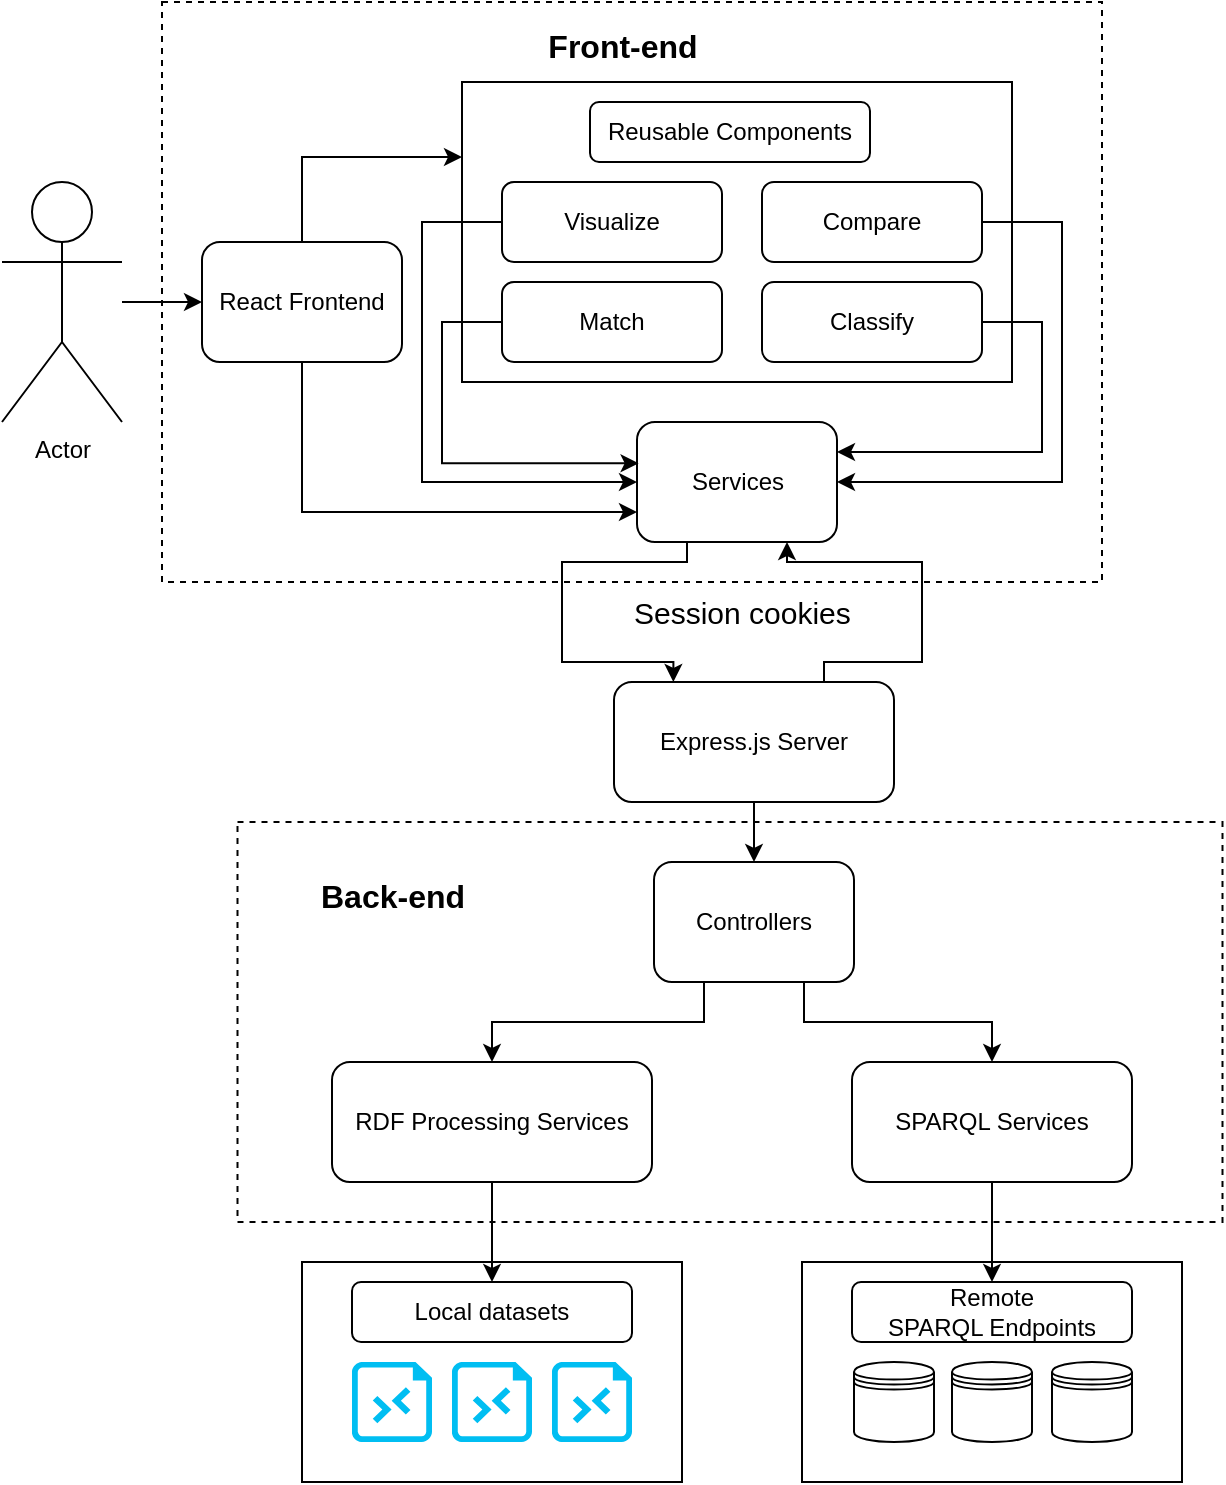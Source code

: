 <mxfile version="24.7.6">
  <diagram name="Backend Architecture" id="q-QxZ-FiSOyDASbyV83v">
    <mxGraphModel grid="1" page="1" gridSize="10" guides="1" tooltips="1" connect="1" arrows="1" fold="1" pageScale="1" pageWidth="827" pageHeight="1169" math="0" shadow="0">
      <root>
        <mxCell id="0" />
        <mxCell id="1" parent="0" />
        <mxCell id="QzM9x1swEyCrzTvG9WIi-57" style="edgeStyle=orthogonalEdgeStyle;rounded=0;orthogonalLoop=1;jettySize=auto;html=1;exitX=0.75;exitY=0;exitDx=0;exitDy=0;entryX=0.75;entryY=1;entryDx=0;entryDy=0;" edge="1" parent="1" source="QzM9x1swEyCrzTvG9WIi-2" target="QzM9x1swEyCrzTvG9WIi-18">
          <mxGeometry relative="1" as="geometry">
            <Array as="points">
              <mxPoint x="431" y="470" />
              <mxPoint x="480" y="470" />
              <mxPoint x="480" y="420" />
              <mxPoint x="413" y="420" />
            </Array>
          </mxGeometry>
        </mxCell>
        <mxCell id="QzM9x1swEyCrzTvG9WIi-2" value="Express.js Server" style="rounded=1;whiteSpace=wrap;html=1;" vertex="1" parent="1">
          <mxGeometry x="326" y="480" width="140" height="60" as="geometry" />
        </mxCell>
        <mxCell id="QzM9x1swEyCrzTvG9WIi-9" edge="1" parent="1" source="QzM9x1swEyCrzTvG9WIi-2" target="QzM9x1swEyCrzTvG9WIi-3">
          <mxGeometry relative="1" as="geometry" />
        </mxCell>
        <mxCell id="QzM9x1swEyCrzTvG9WIi-60" style="edgeStyle=orthogonalEdgeStyle;rounded=0;orthogonalLoop=1;jettySize=auto;html=1;exitX=0.5;exitY=0;exitDx=0;exitDy=0;entryX=0;entryY=0.25;entryDx=0;entryDy=0;" edge="1" parent="1" source="QzM9x1swEyCrzTvG9WIi-15" target="QzM9x1swEyCrzTvG9WIi-43">
          <mxGeometry relative="1" as="geometry" />
        </mxCell>
        <mxCell id="QzM9x1swEyCrzTvG9WIi-61" style="edgeStyle=orthogonalEdgeStyle;rounded=0;orthogonalLoop=1;jettySize=auto;html=1;exitX=0.5;exitY=1;exitDx=0;exitDy=0;entryX=0;entryY=0.75;entryDx=0;entryDy=0;" edge="1" parent="1" source="QzM9x1swEyCrzTvG9WIi-15" target="QzM9x1swEyCrzTvG9WIi-18">
          <mxGeometry relative="1" as="geometry" />
        </mxCell>
        <mxCell id="QzM9x1swEyCrzTvG9WIi-15" value="React Frontend" style="rounded=1;whiteSpace=wrap;html=1;" vertex="1" parent="1">
          <mxGeometry x="120" y="260" width="100" height="60" as="geometry" />
        </mxCell>
        <mxCell id="QzM9x1swEyCrzTvG9WIi-16" value="Reusable Components" style="rounded=1;whiteSpace=wrap;html=1;" vertex="1" parent="1">
          <mxGeometry x="314" y="190" width="140" height="30" as="geometry" />
        </mxCell>
        <mxCell id="QzM9x1swEyCrzTvG9WIi-18" value="Services" style="rounded=1;whiteSpace=wrap;html=1;" vertex="1" parent="1">
          <mxGeometry x="337.5" y="350" width="100" height="60" as="geometry" />
        </mxCell>
        <mxCell id="QzM9x1swEyCrzTvG9WIi-43" value="" style="rounded=0;whiteSpace=wrap;html=1;fillColor=none;" vertex="1" parent="1">
          <mxGeometry x="250" y="180" width="275" height="150" as="geometry" />
        </mxCell>
        <mxCell id="QzM9x1swEyCrzTvG9WIi-38" style="edgeStyle=orthogonalEdgeStyle;rounded=0;orthogonalLoop=1;jettySize=auto;html=1;entryX=0;entryY=0.5;entryDx=0;entryDy=0;" edge="1" parent="1" source="QzM9x1swEyCrzTvG9WIi-36" target="QzM9x1swEyCrzTvG9WIi-15">
          <mxGeometry relative="1" as="geometry" />
        </mxCell>
        <mxCell id="QzM9x1swEyCrzTvG9WIi-52" style="edgeStyle=orthogonalEdgeStyle;rounded=0;orthogonalLoop=1;jettySize=auto;html=1;exitX=0;exitY=0.5;exitDx=0;exitDy=0;entryX=0;entryY=0.5;entryDx=0;entryDy=0;" edge="1" parent="1" source="QzM9x1swEyCrzTvG9WIi-35" target="QzM9x1swEyCrzTvG9WIi-18">
          <mxGeometry relative="1" as="geometry">
            <Array as="points">
              <mxPoint x="230" y="250" />
              <mxPoint x="230" y="380" />
            </Array>
          </mxGeometry>
        </mxCell>
        <mxCell id="QzM9x1swEyCrzTvG9WIi-35" value="Visualize" style="rounded=1;whiteSpace=wrap;html=1;" vertex="1" parent="1">
          <mxGeometry x="270" y="230" width="110" height="40" as="geometry" />
        </mxCell>
        <mxCell id="QzM9x1swEyCrzTvG9WIi-36" value="Actor" style="shape=umlActor;verticalLabelPosition=bottom;verticalAlign=top;html=1;outlineConnect=0;" vertex="1" parent="1">
          <mxGeometry x="20" y="230" width="60" height="120" as="geometry" />
        </mxCell>
        <mxCell id="QzM9x1swEyCrzTvG9WIi-55" style="edgeStyle=orthogonalEdgeStyle;rounded=0;orthogonalLoop=1;jettySize=auto;html=1;exitX=1;exitY=0.5;exitDx=0;exitDy=0;entryX=1;entryY=0.5;entryDx=0;entryDy=0;" edge="1" parent="1" source="QzM9x1swEyCrzTvG9WIi-40" target="QzM9x1swEyCrzTvG9WIi-18">
          <mxGeometry relative="1" as="geometry">
            <mxPoint x="440" y="380" as="targetPoint" />
            <Array as="points">
              <mxPoint x="550" y="250" />
              <mxPoint x="550" y="380" />
            </Array>
          </mxGeometry>
        </mxCell>
        <mxCell id="QzM9x1swEyCrzTvG9WIi-40" value="Compare&lt;span style=&quot;color: rgba(0, 0, 0, 0); font-family: monospace; font-size: 0px; text-align: start; text-wrap-mode: nowrap;&quot;&gt;%3CmxGraphModel%3E%3Croot%3E%3CmxCell%20id%3D%220%22%2F%3E%3CmxCell%20id%3D%221%22%20parent%3D%220%22%2F%3E%3CmxCell%20id%3D%222%22%20value%3D%22Visualize%22%20style%3D%22rounded%3D1%3BwhiteSpace%3Dwrap%3Bhtml%3D1%3B%22%20vertex%3D%221%22%20parent%3D%221%22%3E%3CmxGeometry%20x%3D%2280%22%20y%3D%22310%22%20width%3D%22110%22%20height%3D%2260%22%20as%3D%22geometry%22%2F%3E%3C%2FmxCell%3E%3C%2Froot%3E%3C%2FmxGraphModel%3E&lt;/span&gt;" style="rounded=1;whiteSpace=wrap;html=1;" vertex="1" parent="1">
          <mxGeometry x="400" y="230" width="110" height="40" as="geometry" />
        </mxCell>
        <mxCell id="QzM9x1swEyCrzTvG9WIi-54" style="edgeStyle=orthogonalEdgeStyle;rounded=0;orthogonalLoop=1;jettySize=auto;html=1;entryX=1;entryY=0.25;entryDx=0;entryDy=0;" edge="1" parent="1" source="QzM9x1swEyCrzTvG9WIi-41" target="QzM9x1swEyCrzTvG9WIi-18">
          <mxGeometry relative="1" as="geometry">
            <Array as="points">
              <mxPoint x="540" y="300" />
              <mxPoint x="540" y="365" />
            </Array>
          </mxGeometry>
        </mxCell>
        <mxCell id="QzM9x1swEyCrzTvG9WIi-41" value="Classify" style="rounded=1;whiteSpace=wrap;html=1;" vertex="1" parent="1">
          <mxGeometry x="400" y="280" width="110" height="40" as="geometry" />
        </mxCell>
        <mxCell id="QzM9x1swEyCrzTvG9WIi-42" value="Match" style="rounded=1;whiteSpace=wrap;html=1;" vertex="1" parent="1">
          <mxGeometry x="270" y="280" width="110" height="40" as="geometry" />
        </mxCell>
        <mxCell id="QzM9x1swEyCrzTvG9WIi-53" style="edgeStyle=orthogonalEdgeStyle;rounded=0;orthogonalLoop=1;jettySize=auto;html=1;entryX=0.008;entryY=0.344;entryDx=0;entryDy=0;entryPerimeter=0;" edge="1" parent="1" source="QzM9x1swEyCrzTvG9WIi-42" target="QzM9x1swEyCrzTvG9WIi-18">
          <mxGeometry relative="1" as="geometry">
            <Array as="points">
              <mxPoint x="240" y="300" />
              <mxPoint x="240" y="371" />
            </Array>
          </mxGeometry>
        </mxCell>
        <mxCell id="QzM9x1swEyCrzTvG9WIi-56" style="edgeStyle=orthogonalEdgeStyle;rounded=0;orthogonalLoop=1;jettySize=auto;html=1;exitX=0.25;exitY=1;exitDx=0;exitDy=0;entryX=0.212;entryY=0;entryDx=0;entryDy=0;entryPerimeter=0;" edge="1" parent="1" source="QzM9x1swEyCrzTvG9WIi-18" target="QzM9x1swEyCrzTvG9WIi-2">
          <mxGeometry relative="1" as="geometry">
            <Array as="points">
              <mxPoint x="363" y="420" />
              <mxPoint x="300" y="420" />
              <mxPoint x="300" y="470" />
              <mxPoint x="356" y="470" />
            </Array>
          </mxGeometry>
        </mxCell>
        <mxCell id="QzM9x1swEyCrzTvG9WIi-58" value="&lt;font style=&quot;font-size: 15px;&quot;&gt;Session cookies&lt;/font&gt;" style="text;strokeColor=none;fillColor=none;align=left;verticalAlign=middle;spacingLeft=4;spacingRight=4;overflow=hidden;points=[[0,0.5],[1,0.5]];portConstraint=eastwest;rotatable=0;whiteSpace=wrap;html=1;" vertex="1" parent="1">
          <mxGeometry x="330" y="430" width="120" height="30" as="geometry" />
        </mxCell>
        <mxCell id="QzM9x1swEyCrzTvG9WIi-59" value="" style="rounded=0;whiteSpace=wrap;html=1;fillColor=none;dashed=1;" vertex="1" parent="1">
          <mxGeometry x="100" y="140" width="470" height="290" as="geometry" />
        </mxCell>
        <mxCell id="QzM9x1swEyCrzTvG9WIi-64" value="" style="rounded=0;whiteSpace=wrap;html=1;fillColor=none;dashed=1;" vertex="1" parent="1">
          <mxGeometry x="137.75" y="550" width="492.5" height="200" as="geometry" />
        </mxCell>
        <mxCell id="QzM9x1swEyCrzTvG9WIi-63" value="&lt;font style=&quot;font-size: 16px;&quot;&gt;Front-end&lt;/font&gt;" style="text;strokeColor=none;fillColor=none;html=1;fontSize=24;fontStyle=1;verticalAlign=middle;align=center;" vertex="1" parent="1">
          <mxGeometry x="280" y="140" width="100" height="40" as="geometry" />
        </mxCell>
        <mxCell id="QzM9x1swEyCrzTvG9WIi-65" style="edgeStyle=orthogonalEdgeStyle;rounded=0;orthogonalLoop=1;jettySize=auto;html=1;exitX=0.25;exitY=1;exitDx=0;exitDy=0;entryX=0.5;entryY=0;entryDx=0;entryDy=0;" edge="1" parent="1" source="QzM9x1swEyCrzTvG9WIi-3" target="QzM9x1swEyCrzTvG9WIi-5">
          <mxGeometry relative="1" as="geometry" />
        </mxCell>
        <mxCell id="QzM9x1swEyCrzTvG9WIi-66" style="edgeStyle=orthogonalEdgeStyle;rounded=0;orthogonalLoop=1;jettySize=auto;html=1;exitX=0.75;exitY=1;exitDx=0;exitDy=0;entryX=0.5;entryY=0;entryDx=0;entryDy=0;" edge="1" parent="1" source="QzM9x1swEyCrzTvG9WIi-3" target="QzM9x1swEyCrzTvG9WIi-4">
          <mxGeometry relative="1" as="geometry" />
        </mxCell>
        <mxCell id="QzM9x1swEyCrzTvG9WIi-3" value="Controllers" style="rounded=1;whiteSpace=wrap;html=1;" vertex="1" parent="1">
          <mxGeometry x="346" y="570" width="100" height="60" as="geometry" />
        </mxCell>
        <mxCell id="QzM9x1swEyCrzTvG9WIi-4" value="SPARQL Services" style="rounded=1;whiteSpace=wrap;html=1;" vertex="1" parent="1">
          <mxGeometry x="445" y="670" width="140" height="60" as="geometry" />
        </mxCell>
        <mxCell id="QzM9x1swEyCrzTvG9WIi-5" value="RDF Processing Services" style="rounded=1;whiteSpace=wrap;html=1;" vertex="1" parent="1">
          <mxGeometry x="185" y="670" width="160" height="60" as="geometry" />
        </mxCell>
        <mxCell id="QzM9x1swEyCrzTvG9WIi-6" value="Remote&lt;div&gt;SPARQL Endpoints&lt;/div&gt;" style="rounded=1;whiteSpace=wrap;html=1;" vertex="1" parent="1">
          <mxGeometry x="445" y="780" width="140" height="30" as="geometry" />
        </mxCell>
        <mxCell id="QzM9x1swEyCrzTvG9WIi-7" value="Local datasets" style="rounded=1;whiteSpace=wrap;html=1;" vertex="1" parent="1">
          <mxGeometry x="195" y="780" width="140" height="30" as="geometry" />
        </mxCell>
        <mxCell id="QzM9x1swEyCrzTvG9WIi-12" edge="1" parent="1" source="QzM9x1swEyCrzTvG9WIi-4" target="QzM9x1swEyCrzTvG9WIi-6">
          <mxGeometry relative="1" as="geometry" />
        </mxCell>
        <mxCell id="QzM9x1swEyCrzTvG9WIi-13" edge="1" parent="1" source="QzM9x1swEyCrzTvG9WIi-5" target="QzM9x1swEyCrzTvG9WIi-7">
          <mxGeometry relative="1" as="geometry" />
        </mxCell>
        <mxCell id="QzM9x1swEyCrzTvG9WIi-25" value="" style="verticalLabelPosition=bottom;html=1;verticalAlign=top;align=center;strokeColor=none;fillColor=#00BEF2;shape=mxgraph.azure.rdp_remoting_file;pointerEvents=1;" vertex="1" parent="1">
          <mxGeometry x="195" y="820" width="40" height="40" as="geometry" />
        </mxCell>
        <mxCell id="QzM9x1swEyCrzTvG9WIi-26" value="" style="verticalLabelPosition=bottom;html=1;verticalAlign=top;align=center;strokeColor=none;fillColor=#00BEF2;shape=mxgraph.azure.rdp_remoting_file;pointerEvents=1;" vertex="1" parent="1">
          <mxGeometry x="245" y="820" width="40" height="40" as="geometry" />
        </mxCell>
        <mxCell id="QzM9x1swEyCrzTvG9WIi-27" value="" style="verticalLabelPosition=bottom;html=1;verticalAlign=top;align=center;strokeColor=none;fillColor=#00BEF2;shape=mxgraph.azure.rdp_remoting_file;pointerEvents=1;" vertex="1" parent="1">
          <mxGeometry x="295" y="820" width="40" height="40" as="geometry" />
        </mxCell>
        <mxCell id="QzM9x1swEyCrzTvG9WIi-29" value="" style="rounded=0;whiteSpace=wrap;html=1;strokeWidth=1;gradientColor=default;fillColor=none;" vertex="1" parent="1">
          <mxGeometry x="170" y="770" width="190" height="110" as="geometry" />
        </mxCell>
        <mxCell id="QzM9x1swEyCrzTvG9WIi-32" value="" style="rounded=0;whiteSpace=wrap;html=1;strokeWidth=1;gradientColor=default;fillColor=none;" vertex="1" parent="1">
          <mxGeometry x="420" y="770" width="190" height="110" as="geometry" />
        </mxCell>
        <mxCell id="QzM9x1swEyCrzTvG9WIi-31" value="" style="shape=datastore;whiteSpace=wrap;html=1;" vertex="1" parent="1">
          <mxGeometry x="446" y="820" width="40" height="40" as="geometry" />
        </mxCell>
        <mxCell id="QzM9x1swEyCrzTvG9WIi-33" value="" style="shape=datastore;whiteSpace=wrap;html=1;" vertex="1" parent="1">
          <mxGeometry x="495" y="820" width="40" height="40" as="geometry" />
        </mxCell>
        <mxCell id="QzM9x1swEyCrzTvG9WIi-34" value="" style="shape=datastore;whiteSpace=wrap;html=1;" vertex="1" parent="1">
          <mxGeometry x="545" y="820" width="40" height="40" as="geometry" />
        </mxCell>
        <mxCell id="QzM9x1swEyCrzTvG9WIi-71" value="&lt;font style=&quot;font-size: 16px;&quot;&gt;Back-end&lt;/font&gt;" style="text;strokeColor=none;fillColor=none;html=1;fontSize=24;fontStyle=1;verticalAlign=middle;align=center;" vertex="1" parent="1">
          <mxGeometry x="165" y="565" width="100" height="40" as="geometry" />
        </mxCell>
      </root>
    </mxGraphModel>
  </diagram>
</mxfile>
